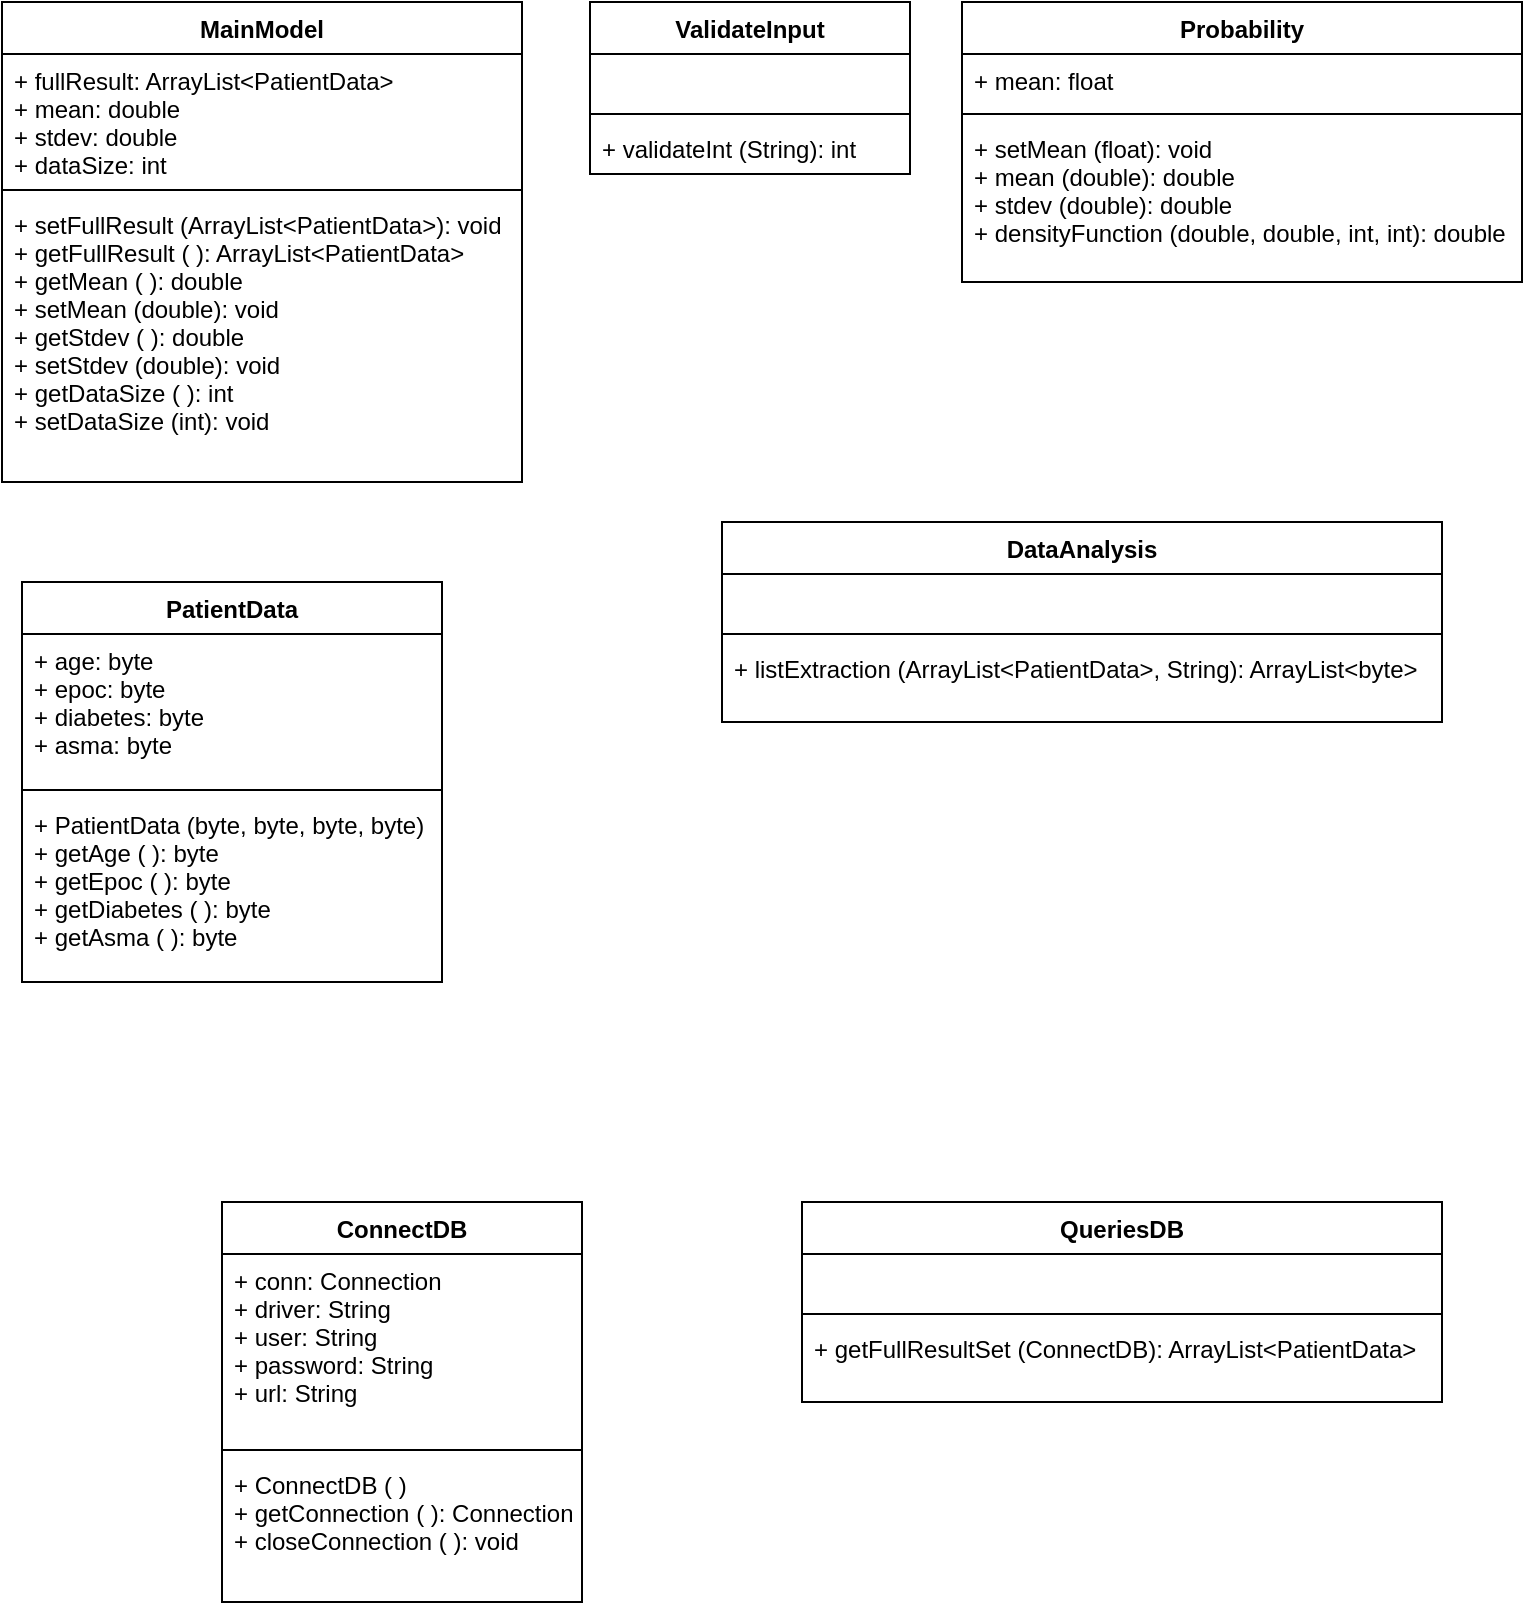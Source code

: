<mxfile version="15.8.2" type="github">
  <diagram id="C5RBs43oDa-KdzZeNtuy" name="Page-1">
    <mxGraphModel dx="1026" dy="518" grid="1" gridSize="10" guides="1" tooltips="1" connect="1" arrows="1" fold="1" page="1" pageScale="1" pageWidth="827" pageHeight="1169" math="0" shadow="0">
      <root>
        <mxCell id="WIyWlLk6GJQsqaUBKTNV-0" />
        <mxCell id="WIyWlLk6GJQsqaUBKTNV-1" parent="WIyWlLk6GJQsqaUBKTNV-0" />
        <mxCell id="mcNSB_kxSIxarIurhQJE-0" value="MainModel" style="swimlane;fontStyle=1;align=center;verticalAlign=top;childLayout=stackLayout;horizontal=1;startSize=26;horizontalStack=0;resizeParent=1;resizeParentMax=0;resizeLast=0;collapsible=1;marginBottom=0;" vertex="1" parent="WIyWlLk6GJQsqaUBKTNV-1">
          <mxGeometry x="40" y="80" width="260" height="240" as="geometry" />
        </mxCell>
        <mxCell id="mcNSB_kxSIxarIurhQJE-1" value="+ fullResult: ArrayList&lt;PatientData&gt;&#xa;+ mean: double&#xa;+ stdev: double&#xa;+ dataSize: int" style="text;strokeColor=none;fillColor=none;align=left;verticalAlign=top;spacingLeft=4;spacingRight=4;overflow=hidden;rotatable=0;points=[[0,0.5],[1,0.5]];portConstraint=eastwest;" vertex="1" parent="mcNSB_kxSIxarIurhQJE-0">
          <mxGeometry y="26" width="260" height="64" as="geometry" />
        </mxCell>
        <mxCell id="mcNSB_kxSIxarIurhQJE-2" value="" style="line;strokeWidth=1;fillColor=none;align=left;verticalAlign=middle;spacingTop=-1;spacingLeft=3;spacingRight=3;rotatable=0;labelPosition=right;points=[];portConstraint=eastwest;" vertex="1" parent="mcNSB_kxSIxarIurhQJE-0">
          <mxGeometry y="90" width="260" height="8" as="geometry" />
        </mxCell>
        <mxCell id="mcNSB_kxSIxarIurhQJE-3" value="+ setFullResult (ArrayList&lt;PatientData&gt;): void&#xa;+ getFullResult ( ): ArrayList&lt;PatientData&gt;&#xa;+ getMean ( ): double&#xa;+ setMean (double): void&#xa;+ getStdev ( ): double&#xa;+ setStdev (double): void&#xa;+ getDataSize ( ): int&#xa;+ setDataSize (int): void" style="text;strokeColor=none;fillColor=none;align=left;verticalAlign=top;spacingLeft=4;spacingRight=4;overflow=hidden;rotatable=0;points=[[0,0.5],[1,0.5]];portConstraint=eastwest;" vertex="1" parent="mcNSB_kxSIxarIurhQJE-0">
          <mxGeometry y="98" width="260" height="142" as="geometry" />
        </mxCell>
        <mxCell id="mcNSB_kxSIxarIurhQJE-4" value="ValidateInput" style="swimlane;fontStyle=1;align=center;verticalAlign=top;childLayout=stackLayout;horizontal=1;startSize=26;horizontalStack=0;resizeParent=1;resizeParentMax=0;resizeLast=0;collapsible=1;marginBottom=0;" vertex="1" parent="WIyWlLk6GJQsqaUBKTNV-1">
          <mxGeometry x="334" y="80" width="160" height="86" as="geometry" />
        </mxCell>
        <mxCell id="mcNSB_kxSIxarIurhQJE-5" value="     " style="text;strokeColor=none;fillColor=none;align=left;verticalAlign=top;spacingLeft=4;spacingRight=4;overflow=hidden;rotatable=0;points=[[0,0.5],[1,0.5]];portConstraint=eastwest;" vertex="1" parent="mcNSB_kxSIxarIurhQJE-4">
          <mxGeometry y="26" width="160" height="26" as="geometry" />
        </mxCell>
        <mxCell id="mcNSB_kxSIxarIurhQJE-6" value="" style="line;strokeWidth=1;fillColor=none;align=left;verticalAlign=middle;spacingTop=-1;spacingLeft=3;spacingRight=3;rotatable=0;labelPosition=right;points=[];portConstraint=eastwest;" vertex="1" parent="mcNSB_kxSIxarIurhQJE-4">
          <mxGeometry y="52" width="160" height="8" as="geometry" />
        </mxCell>
        <mxCell id="mcNSB_kxSIxarIurhQJE-7" value="+ validateInt (String): int" style="text;strokeColor=none;fillColor=none;align=left;verticalAlign=top;spacingLeft=4;spacingRight=4;overflow=hidden;rotatable=0;points=[[0,0.5],[1,0.5]];portConstraint=eastwest;" vertex="1" parent="mcNSB_kxSIxarIurhQJE-4">
          <mxGeometry y="60" width="160" height="26" as="geometry" />
        </mxCell>
        <mxCell id="mcNSB_kxSIxarIurhQJE-8" value="Probability" style="swimlane;fontStyle=1;align=center;verticalAlign=top;childLayout=stackLayout;horizontal=1;startSize=26;horizontalStack=0;resizeParent=1;resizeParentMax=0;resizeLast=0;collapsible=1;marginBottom=0;" vertex="1" parent="WIyWlLk6GJQsqaUBKTNV-1">
          <mxGeometry x="520" y="80" width="280" height="140" as="geometry" />
        </mxCell>
        <mxCell id="mcNSB_kxSIxarIurhQJE-9" value="+ mean: float" style="text;strokeColor=none;fillColor=none;align=left;verticalAlign=top;spacingLeft=4;spacingRight=4;overflow=hidden;rotatable=0;points=[[0,0.5],[1,0.5]];portConstraint=eastwest;" vertex="1" parent="mcNSB_kxSIxarIurhQJE-8">
          <mxGeometry y="26" width="280" height="26" as="geometry" />
        </mxCell>
        <mxCell id="mcNSB_kxSIxarIurhQJE-10" value="" style="line;strokeWidth=1;fillColor=none;align=left;verticalAlign=middle;spacingTop=-1;spacingLeft=3;spacingRight=3;rotatable=0;labelPosition=right;points=[];portConstraint=eastwest;" vertex="1" parent="mcNSB_kxSIxarIurhQJE-8">
          <mxGeometry y="52" width="280" height="8" as="geometry" />
        </mxCell>
        <mxCell id="mcNSB_kxSIxarIurhQJE-11" value="+ setMean (float): void &#xa;+ mean (double): double&#xa;+ stdev (double): double&#xa;+ densityFunction (double, double, int, int): double" style="text;strokeColor=none;fillColor=none;align=left;verticalAlign=top;spacingLeft=4;spacingRight=4;overflow=hidden;rotatable=0;points=[[0,0.5],[1,0.5]];portConstraint=eastwest;" vertex="1" parent="mcNSB_kxSIxarIurhQJE-8">
          <mxGeometry y="60" width="280" height="80" as="geometry" />
        </mxCell>
        <mxCell id="mcNSB_kxSIxarIurhQJE-12" value="PatientData" style="swimlane;fontStyle=1;align=center;verticalAlign=top;childLayout=stackLayout;horizontal=1;startSize=26;horizontalStack=0;resizeParent=1;resizeParentMax=0;resizeLast=0;collapsible=1;marginBottom=0;" vertex="1" parent="WIyWlLk6GJQsqaUBKTNV-1">
          <mxGeometry x="50" y="370" width="210" height="200" as="geometry" />
        </mxCell>
        <mxCell id="mcNSB_kxSIxarIurhQJE-13" value="+ age: byte&#xa;+ epoc: byte&#xa;+ diabetes: byte&#xa;+ asma: byte" style="text;strokeColor=none;fillColor=none;align=left;verticalAlign=top;spacingLeft=4;spacingRight=4;overflow=hidden;rotatable=0;points=[[0,0.5],[1,0.5]];portConstraint=eastwest;" vertex="1" parent="mcNSB_kxSIxarIurhQJE-12">
          <mxGeometry y="26" width="210" height="74" as="geometry" />
        </mxCell>
        <mxCell id="mcNSB_kxSIxarIurhQJE-14" value="" style="line;strokeWidth=1;fillColor=none;align=left;verticalAlign=middle;spacingTop=-1;spacingLeft=3;spacingRight=3;rotatable=0;labelPosition=right;points=[];portConstraint=eastwest;" vertex="1" parent="mcNSB_kxSIxarIurhQJE-12">
          <mxGeometry y="100" width="210" height="8" as="geometry" />
        </mxCell>
        <mxCell id="mcNSB_kxSIxarIurhQJE-15" value="+ PatientData (byte, byte, byte, byte)&#xa;+ getAge ( ): byte&#xa;+ getEpoc ( ): byte&#xa;+ getDiabetes ( ): byte&#xa;+ getAsma ( ): byte" style="text;strokeColor=none;fillColor=none;align=left;verticalAlign=top;spacingLeft=4;spacingRight=4;overflow=hidden;rotatable=0;points=[[0,0.5],[1,0.5]];portConstraint=eastwest;" vertex="1" parent="mcNSB_kxSIxarIurhQJE-12">
          <mxGeometry y="108" width="210" height="92" as="geometry" />
        </mxCell>
        <mxCell id="mcNSB_kxSIxarIurhQJE-16" value="DataAnalysis" style="swimlane;fontStyle=1;align=center;verticalAlign=top;childLayout=stackLayout;horizontal=1;startSize=26;horizontalStack=0;resizeParent=1;resizeParentMax=0;resizeLast=0;collapsible=1;marginBottom=0;" vertex="1" parent="WIyWlLk6GJQsqaUBKTNV-1">
          <mxGeometry x="400" y="340" width="360" height="100" as="geometry" />
        </mxCell>
        <mxCell id="mcNSB_kxSIxarIurhQJE-17" value="    " style="text;strokeColor=none;fillColor=none;align=left;verticalAlign=top;spacingLeft=4;spacingRight=4;overflow=hidden;rotatable=0;points=[[0,0.5],[1,0.5]];portConstraint=eastwest;" vertex="1" parent="mcNSB_kxSIxarIurhQJE-16">
          <mxGeometry y="26" width="360" height="26" as="geometry" />
        </mxCell>
        <mxCell id="mcNSB_kxSIxarIurhQJE-18" value="" style="line;strokeWidth=1;fillColor=none;align=left;verticalAlign=middle;spacingTop=-1;spacingLeft=3;spacingRight=3;rotatable=0;labelPosition=right;points=[];portConstraint=eastwest;" vertex="1" parent="mcNSB_kxSIxarIurhQJE-16">
          <mxGeometry y="52" width="360" height="8" as="geometry" />
        </mxCell>
        <mxCell id="mcNSB_kxSIxarIurhQJE-19" value="+ listExtraction (ArrayList&lt;PatientData&gt;, String): ArrayList&lt;byte&gt;" style="text;strokeColor=none;fillColor=none;align=left;verticalAlign=top;spacingLeft=4;spacingRight=4;overflow=hidden;rotatable=0;points=[[0,0.5],[1,0.5]];portConstraint=eastwest;" vertex="1" parent="mcNSB_kxSIxarIurhQJE-16">
          <mxGeometry y="60" width="360" height="40" as="geometry" />
        </mxCell>
        <mxCell id="mcNSB_kxSIxarIurhQJE-20" value="ConnectDB" style="swimlane;fontStyle=1;align=center;verticalAlign=top;childLayout=stackLayout;horizontal=1;startSize=26;horizontalStack=0;resizeParent=1;resizeParentMax=0;resizeLast=0;collapsible=1;marginBottom=0;" vertex="1" parent="WIyWlLk6GJQsqaUBKTNV-1">
          <mxGeometry x="150" y="680" width="180" height="200" as="geometry" />
        </mxCell>
        <mxCell id="mcNSB_kxSIxarIurhQJE-21" value="+ conn: Connection&#xa;+ driver: String&#xa;+ user: String&#xa;+ password: String&#xa;+ url: String" style="text;strokeColor=none;fillColor=none;align=left;verticalAlign=top;spacingLeft=4;spacingRight=4;overflow=hidden;rotatable=0;points=[[0,0.5],[1,0.5]];portConstraint=eastwest;" vertex="1" parent="mcNSB_kxSIxarIurhQJE-20">
          <mxGeometry y="26" width="180" height="94" as="geometry" />
        </mxCell>
        <mxCell id="mcNSB_kxSIxarIurhQJE-22" value="" style="line;strokeWidth=1;fillColor=none;align=left;verticalAlign=middle;spacingTop=-1;spacingLeft=3;spacingRight=3;rotatable=0;labelPosition=right;points=[];portConstraint=eastwest;" vertex="1" parent="mcNSB_kxSIxarIurhQJE-20">
          <mxGeometry y="120" width="180" height="8" as="geometry" />
        </mxCell>
        <mxCell id="mcNSB_kxSIxarIurhQJE-23" value="+ ConnectDB ( )&#xa;+ getConnection ( ): Connection&#xa;+ closeConnection ( ): void" style="text;strokeColor=none;fillColor=none;align=left;verticalAlign=top;spacingLeft=4;spacingRight=4;overflow=hidden;rotatable=0;points=[[0,0.5],[1,0.5]];portConstraint=eastwest;" vertex="1" parent="mcNSB_kxSIxarIurhQJE-20">
          <mxGeometry y="128" width="180" height="72" as="geometry" />
        </mxCell>
        <mxCell id="mcNSB_kxSIxarIurhQJE-24" value="QueriesDB" style="swimlane;fontStyle=1;align=center;verticalAlign=top;childLayout=stackLayout;horizontal=1;startSize=26;horizontalStack=0;resizeParent=1;resizeParentMax=0;resizeLast=0;collapsible=1;marginBottom=0;" vertex="1" parent="WIyWlLk6GJQsqaUBKTNV-1">
          <mxGeometry x="440" y="680" width="320" height="100" as="geometry" />
        </mxCell>
        <mxCell id="mcNSB_kxSIxarIurhQJE-25" value="     " style="text;strokeColor=none;fillColor=none;align=left;verticalAlign=top;spacingLeft=4;spacingRight=4;overflow=hidden;rotatable=0;points=[[0,0.5],[1,0.5]];portConstraint=eastwest;" vertex="1" parent="mcNSB_kxSIxarIurhQJE-24">
          <mxGeometry y="26" width="320" height="26" as="geometry" />
        </mxCell>
        <mxCell id="mcNSB_kxSIxarIurhQJE-26" value="" style="line;strokeWidth=1;fillColor=none;align=left;verticalAlign=middle;spacingTop=-1;spacingLeft=3;spacingRight=3;rotatable=0;labelPosition=right;points=[];portConstraint=eastwest;" vertex="1" parent="mcNSB_kxSIxarIurhQJE-24">
          <mxGeometry y="52" width="320" height="8" as="geometry" />
        </mxCell>
        <mxCell id="mcNSB_kxSIxarIurhQJE-27" value="+ getFullResultSet (ConnectDB): ArrayList&lt;PatientData&gt;" style="text;strokeColor=none;fillColor=none;align=left;verticalAlign=top;spacingLeft=4;spacingRight=4;overflow=hidden;rotatable=0;points=[[0,0.5],[1,0.5]];portConstraint=eastwest;" vertex="1" parent="mcNSB_kxSIxarIurhQJE-24">
          <mxGeometry y="60" width="320" height="40" as="geometry" />
        </mxCell>
      </root>
    </mxGraphModel>
  </diagram>
</mxfile>
